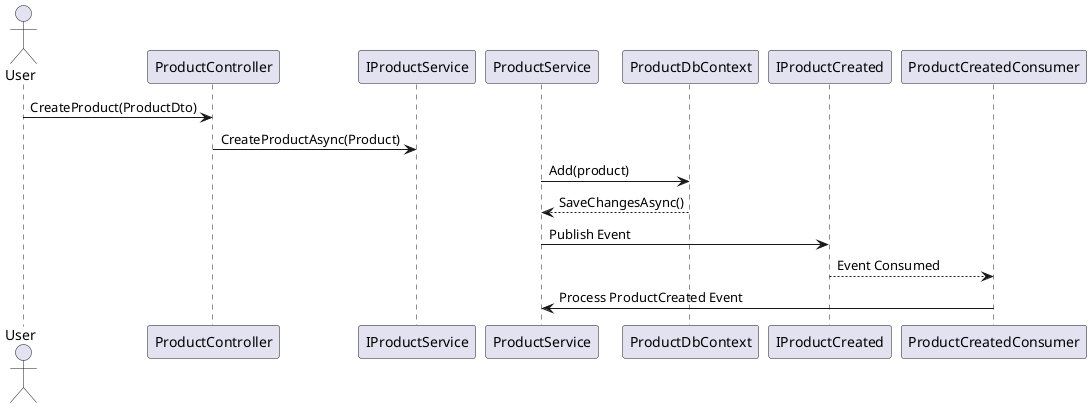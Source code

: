 @startuml
actor User
User -> ProductController : CreateProduct(ProductDto)
ProductController -> IProductService : CreateProductAsync(Product)
ProductService -> ProductDbContext : Add(product)
ProductDbContext --> ProductService : SaveChangesAsync()
ProductService -> IProductCreated : Publish Event
IProductCreated --> ProductCreatedConsumer : Event Consumed
ProductCreatedConsumer -> ProductService : Process ProductCreated Event
@enduml
